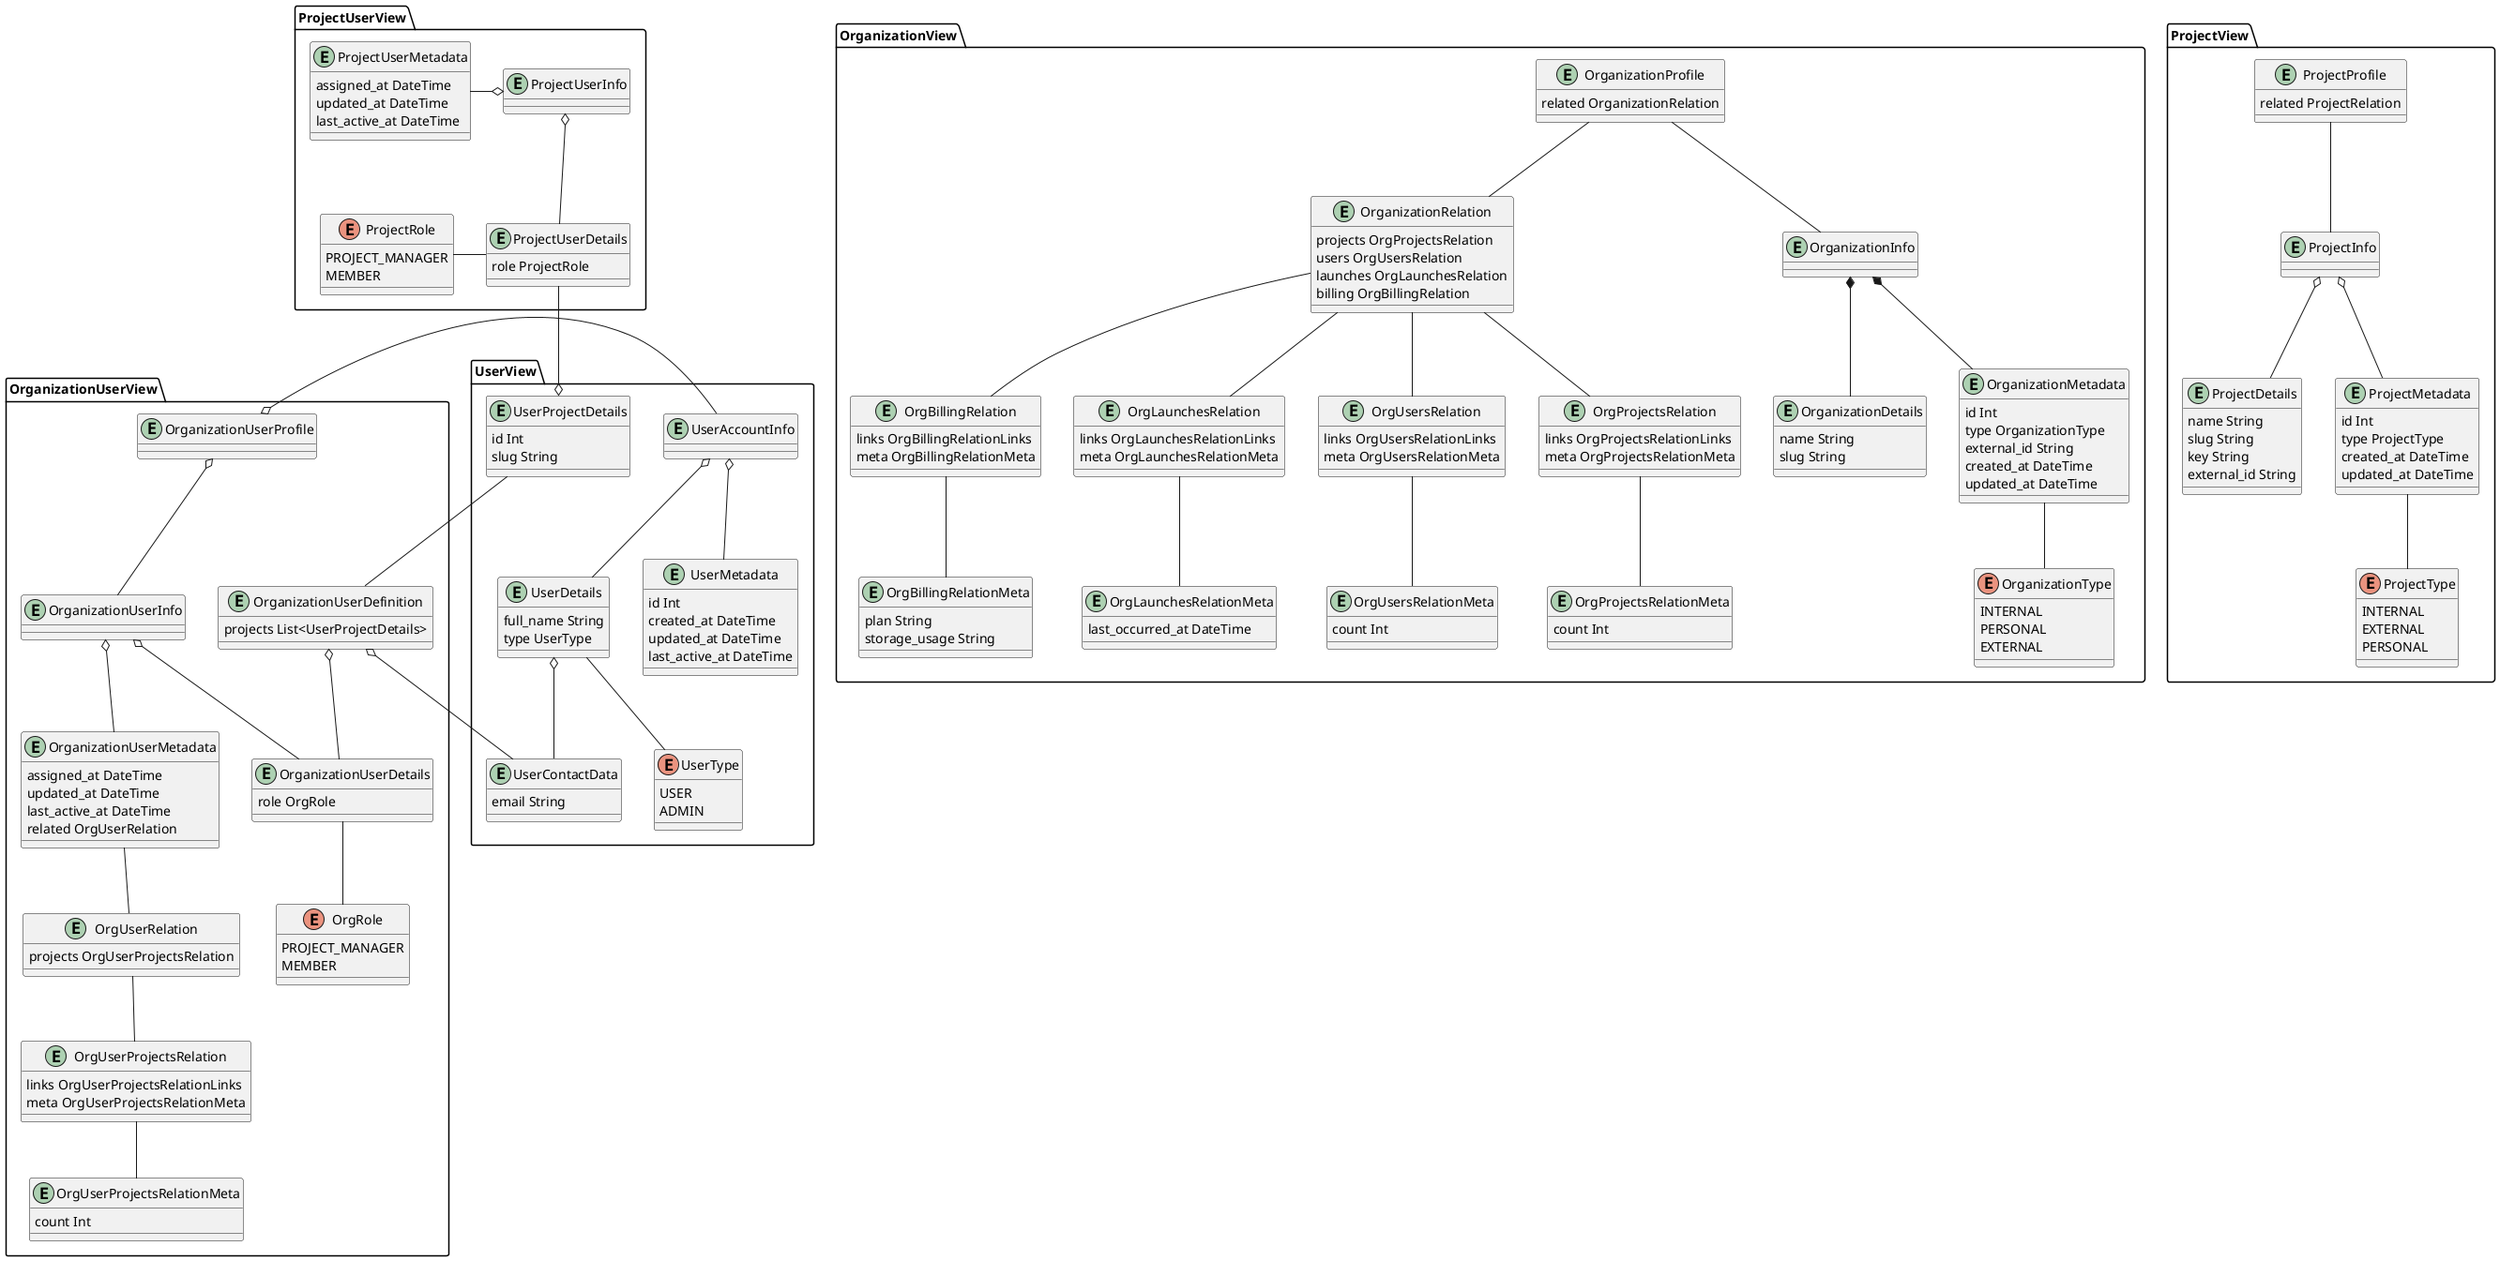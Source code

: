 ---
stoplight-id: dp15zhxks2i84
---

@startuml organizational-entities

'skinparam linetype ortho

package OrganizationView {
  entity OrganizationProfile {
    related OrganizationRelation
  }
  
  entity OrganizationInfo
  OrganizationInfo -up- OrganizationProfile
  
  entity OrganizationDetails {
    name String
    slug String
  }
  OrganizationInfo *-- OrganizationDetails

  entity OrganizationMetadata {
    id Int
    type OrganizationType
    external_id String
    created_at DateTime
    updated_at DateTime
  }
  OrganizationInfo *-- OrganizationMetadata

  entity OrganizationRelation {
    projects OrgProjectsRelation
    users OrgUsersRelation
    launches OrgLaunchesRelation
    billing OrgBillingRelation
  }
  OrganizationRelation -up- OrganizationProfile

  entity OrgProjectsRelation {
    links OrgProjectsRelationLinks
    meta OrgProjectsRelationMeta
  }
  OrgProjectsRelation -up- OrganizationRelation

  entity OrgProjectsRelationMeta {
    count Int
  }
  OrgProjectsRelationMeta -up- OrgProjectsRelation

  entity OrgUsersRelation {
    links OrgUsersRelationLinks
    meta OrgUsersRelationMeta
  }
  OrgUsersRelation -up- OrganizationRelation

  entity OrgUsersRelationMeta {
    count Int
  }
  OrgUsersRelationMeta -up- OrgUsersRelation

  entity OrgLaunchesRelation {
    links OrgLaunchesRelationLinks
    meta OrgLaunchesRelationMeta
  }
  OrgLaunchesRelation -up- OrganizationRelation

  entity OrgLaunchesRelationMeta {
    last_occurred_at DateTime
  }
  OrgLaunchesRelationMeta -up- OrgLaunchesRelation

  entity OrgBillingRelation {
    links OrgBillingRelationLinks
    meta OrgBillingRelationMeta
  }
  OrgBillingRelation -up- OrganizationRelation

  entity OrgBillingRelationMeta {
    plan String
    storage_usage String
  }
  OrgBillingRelationMeta -up- OrgBillingRelation

  enum OrganizationType {
    INTERNAL
    PERSONAL
    EXTERNAL
  }
  OrganizationMetadata -- OrganizationType
}

package OrganizationUserView {
  entity OrganizationUserProfile

  entity OrganizationUserInfo
  OrganizationUserInfo -up-o OrganizationUserProfile

  entity OrganizationUserDetails {
    role OrgRole
  }
  OrganizationUserDetails -up-o OrganizationUserInfo

  enum OrgRole {
    PROJECT_MANAGER
    MEMBER
  }
  OrgRole -up- OrganizationUserDetails

  entity OrganizationUserMetadata {
    assigned_at DateTime
    updated_at DateTime
    last_active_at DateTime
    related OrgUserRelation
  }
  OrganizationUserMetadata -up-o OrganizationUserInfo

  entity OrgUserRelation {
    projects OrgUserProjectsRelation
  }
  OrgUserRelation -up- OrganizationUserMetadata
  
  entity OrgUserProjectsRelation {
    links OrgUserProjectsRelationLinks
    meta OrgUserProjectsRelationMeta
  }
  OrgUserProjectsRelation -up- OrgUserRelation

  entity OrgUserProjectsRelationMeta {
    count Int
  }
  OrgUserProjectsRelationMeta -up- OrgUserProjectsRelation

  entity OrganizationUserDefinition {
    projects List<UserProjectDetails>
  }
  OrganizationUserDefinition o-- OrganizationUserDetails 
}

package UserView {
  entity UserAccountInfo
  UserAccountInfo --o OrganizationUserProfile

  entity UserDetails {
    full_name String
    type UserType
  }
  UserDetails -up-o UserAccountInfo

  entity UserContactData {
    email String
  }
  UserContactData -up-o UserDetails
  UserContactData -up-o OrganizationUserDefinition
 
  entity UserMetadata {
    id Int
    created_at DateTime
    updated_at DateTime
    last_active_at DateTime
  }
  UserMetadata -up-o UserAccountInfo

  enum UserType {
    USER
    ADMIN
  }
  UserType -up- UserDetails

  entity UserProjectDetails {
    id Int
    slug String
  }
  UserProjectDetails -- OrganizationUserDefinition
}

package ProjectView {
  entity ProjectProfile {
    related ProjectRelation
  }
  
  entity ProjectInfo
  ProjectInfo -up- ProjectProfile

  entity ProjectDetails {
    name String
    slug String
    key String
    external_id String
  }
  ProjectDetails -up-o ProjectInfo

  entity ProjectMetadata {
    id Int
    type ProjectType
    created_at DateTime
    updated_at DateTime
  }
  ProjectInfo o-- ProjectMetadata

  enum ProjectType {
    INTERNAL
    EXTERNAL
    PERSONAL
  }
  ProjectMetadata -- ProjectType
}

package ProjectUserView {
  entity ProjectUserInfo

  entity ProjectUserDetails {
    role ProjectRole
  }
  ProjectUserDetails -up-o ProjectUserInfo
  ProjectUserDetails --o UserProjectDetails

  enum ProjectRole {
    PROJECT_MANAGER
    MEMBER
  }
  ProjectRole -right- ProjectUserDetails

  entity ProjectUserMetadata {
    assigned_at DateTime
    updated_at DateTime
    last_active_at DateTime
  }
  ProjectUserMetadata -right-o ProjectUserInfo
}

@enduml